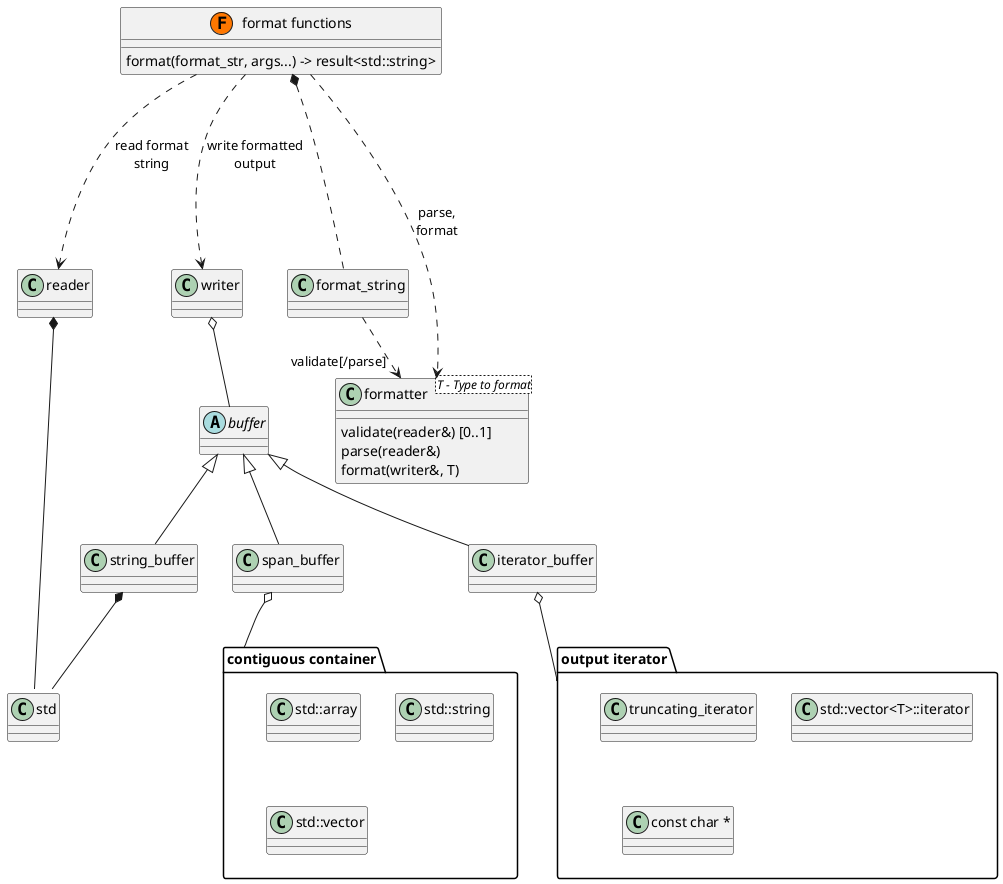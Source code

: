 @startuml

class "format functions" << (F,#FF7700) >> {
    format(format_str, args...) -> result<std::string>
}

class reader
reader *-- "std::string_view"

abstract class buffer

class string_buffer
class span_buffer
class iterator_buffer

buffer <|-- iterator_buffer
buffer <|-- span_buffer
buffer <|-- string_buffer

class writer
writer o-- buffer

iterator_buffer o-- "output iterator"

package "output iterator" {
    class truncating_iterator
    class "std::vector<T>::iterator"
    class "const char *"
}

package "contiguous container" {
    class "std::array"
    class "std::string" as s2
    class "std::vector"
}

span_buffer o-- "contiguous container"
string_buffer *-- "std::string"

class format_string

class formatter<T - Type to format> {
    validate(reader&) [0..1]
    parse(reader&)
    format(writer&, T)
}

format_string  -.> "validate[/parse] " formatter

"format functions" *-.- "format_string"
"format functions" -.-> "writer" : "write formatted\noutput"
"format functions" -.-> "reader" : read format\nstring
"format functions" -.-> "formatter" : parse,\nformat

@enduml